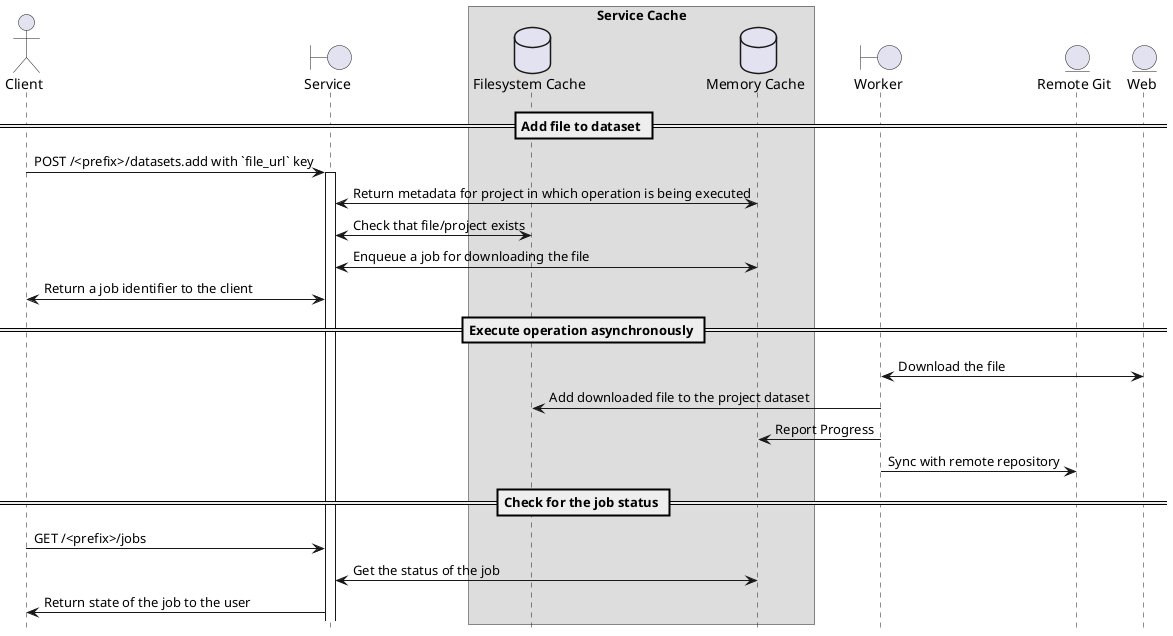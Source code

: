     @startuml
    hide footbox
    skinparam shadowing false

    actor Client
    boundary Service
    box "Service Cache"
        database "Filesystem Cache" as Filesystem
        database "Memory Cache" as Cache
    end box
    boundary Worker
    entity "Remote Git" as Git
    entity Web

    == Add file to dataset ==
    Client->Service: POST /<prefix>/datasets.add with `file_url` key
    activate Service

    Service<->Cache: Return metadata for project in which operation is being executed
    Service<->Filesystem: Check that file/project exists
    Service<->Cache: Enqueue a job for downloading the file
    Service<->Client: Return a job identifier to the client

    == Execute operation asynchronously ==
    Worker<->Web: Download the file
    Worker->Filesystem: Add downloaded file to the project dataset
    Worker->Cache: Report Progress
    Worker->Git: Sync with remote repository

    == Check for the job status ==
    Client->Service: GET /<prefix>/jobs
    Service<->Cache: Get the status of the job
    Service->Client: Return state of the job to the user

    @enduml
